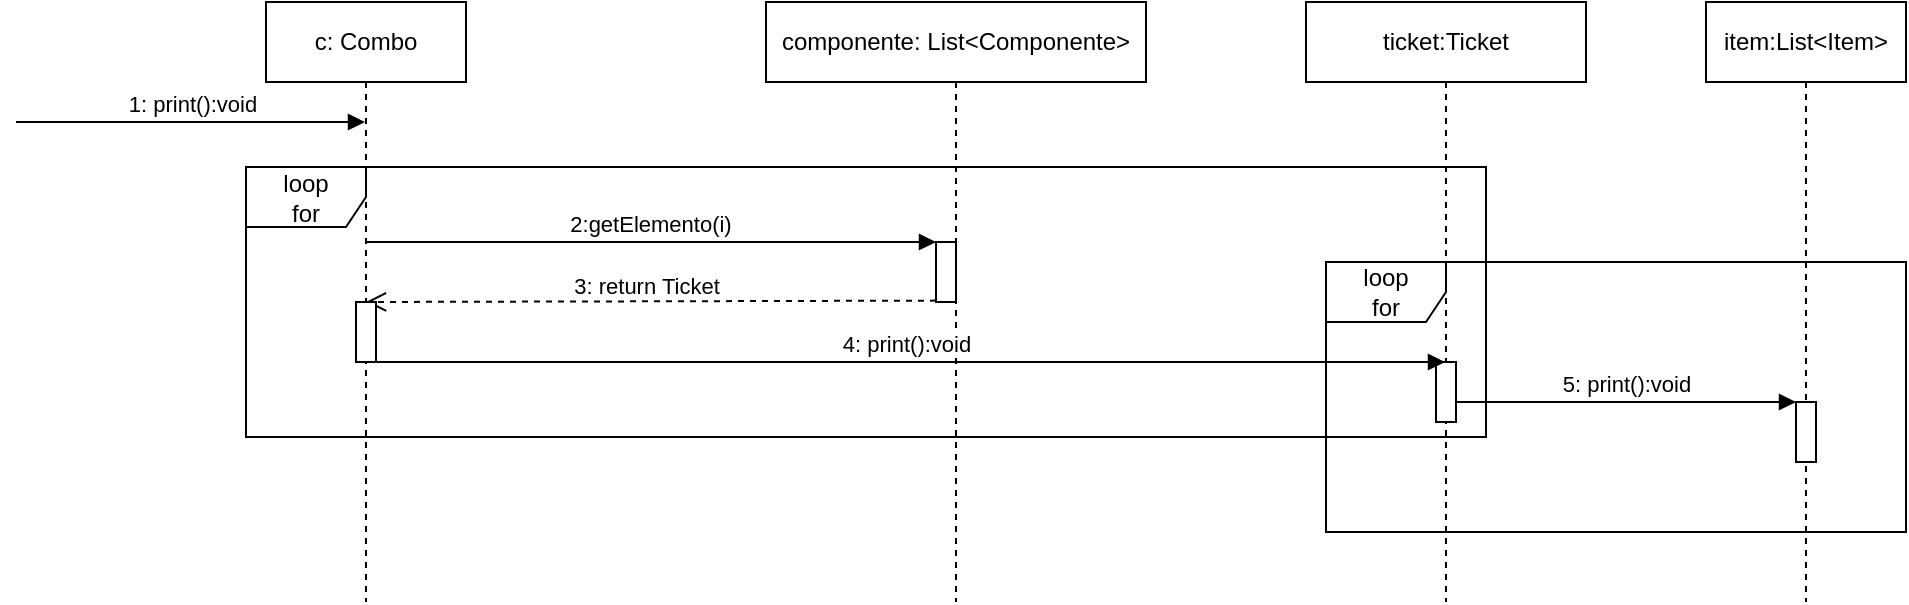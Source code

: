 <mxfile version="24.3.0" type="google">
  <diagram name="Page-1" id="2YBvvXClWsGukQMizWep">
    <mxGraphModel grid="1" page="1" gridSize="10" guides="1" tooltips="1" connect="1" arrows="1" fold="1" pageScale="1" pageWidth="850" pageHeight="1100" math="0" shadow="0">
      <root>
        <mxCell id="0" />
        <mxCell id="1" parent="0" />
        <mxCell id="aM9ryv3xv72pqoxQDRHE-7" value="1: print():void" style="html=1;verticalAlign=bottom;endArrow=block;edgeStyle=elbowEdgeStyle;elbow=vertical;curved=0;rounded=0;" edge="1" parent="1" target="JpHwbhn30bgNmc1Mi3vN-1">
          <mxGeometry relative="1" as="geometry">
            <mxPoint x="95" y="90" as="sourcePoint" />
            <Array as="points">
              <mxPoint x="180" y="90" />
            </Array>
            <mxPoint x="265" y="90" as="targetPoint" />
          </mxGeometry>
        </mxCell>
        <mxCell id="JpHwbhn30bgNmc1Mi3vN-1" value="c: Combo" style="shape=umlLifeline;perimeter=lifelinePerimeter;whiteSpace=wrap;html=1;container=1;dropTarget=0;collapsible=0;recursiveResize=0;outlineConnect=0;portConstraint=eastwest;newEdgeStyle={&quot;curved&quot;:0,&quot;rounded&quot;:0};" vertex="1" parent="1">
          <mxGeometry x="220" y="30" width="100" height="300" as="geometry" />
        </mxCell>
        <mxCell id="JpHwbhn30bgNmc1Mi3vN-2" value="componente: List&amp;lt;Componente&amp;gt;" style="shape=umlLifeline;perimeter=lifelinePerimeter;whiteSpace=wrap;html=1;container=1;dropTarget=0;collapsible=0;recursiveResize=0;outlineConnect=0;portConstraint=eastwest;newEdgeStyle={&quot;curved&quot;:0,&quot;rounded&quot;:0};" vertex="1" parent="1">
          <mxGeometry x="470" y="30" width="190" height="300" as="geometry" />
        </mxCell>
        <mxCell id="JpHwbhn30bgNmc1Mi3vN-3" value="2:getElemento(i)" style="html=1;verticalAlign=bottom;endArrow=block;curved=0;rounded=0;" edge="1" parent="1">
          <mxGeometry width="80" relative="1" as="geometry">
            <mxPoint x="269.81" y="150" as="sourcePoint" />
            <mxPoint x="555" y="150" as="targetPoint" />
          </mxGeometry>
        </mxCell>
        <mxCell id="JpHwbhn30bgNmc1Mi3vN-4" value="loop&lt;div&gt;for&lt;/div&gt;" style="shape=umlFrame;whiteSpace=wrap;html=1;pointerEvents=0;" vertex="1" parent="1">
          <mxGeometry x="210" y="112.5" width="620" height="135" as="geometry" />
        </mxCell>
        <mxCell id="vMLLLaxY-SDY54dVP0O2-1" value="" style="html=1;points=[[0,0,0,0,5],[0,1,0,0,-5],[1,0,0,0,5],[1,1,0,0,-5]];perimeter=orthogonalPerimeter;outlineConnect=0;targetShapes=umlLifeline;portConstraint=eastwest;newEdgeStyle={&quot;curved&quot;:0,&quot;rounded&quot;:0};" vertex="1" parent="1">
          <mxGeometry x="555" y="150" width="10" height="30" as="geometry" />
        </mxCell>
        <mxCell id="vMLLLaxY-SDY54dVP0O2-2" value="3: return Ticket" style="html=1;verticalAlign=bottom;endArrow=open;dashed=1;endSize=8;curved=0;rounded=0;exitX=0;exitY=1;exitDx=0;exitDy=-5;exitPerimeter=0;entryX=0.5;entryY=0;entryDx=0;entryDy=0;entryPerimeter=0;" edge="1" parent="1" target="Ng6xyR1c0DD58rqVvpda-1">
          <mxGeometry x="0.018" y="1" relative="1" as="geometry">
            <mxPoint x="555" y="179.31" as="sourcePoint" />
            <mxPoint x="280" y="180" as="targetPoint" />
            <mxPoint as="offset" />
          </mxGeometry>
        </mxCell>
        <mxCell id="vMLLLaxY-SDY54dVP0O2-3" value="ticket:Ticket" style="shape=umlLifeline;perimeter=lifelinePerimeter;whiteSpace=wrap;html=1;container=1;dropTarget=0;collapsible=0;recursiveResize=0;outlineConnect=0;portConstraint=eastwest;newEdgeStyle={&quot;curved&quot;:0,&quot;rounded&quot;:0};" vertex="1" parent="1">
          <mxGeometry x="740" y="30" width="140" height="300" as="geometry" />
        </mxCell>
        <mxCell id="uLyOKWEb3GNLdwwwbRWH-3" value="" style="html=1;points=[[0,0,0,0,5],[0,1,0,0,-5],[1,0,0,0,5],[1,1,0,0,-5]];perimeter=orthogonalPerimeter;outlineConnect=0;targetShapes=umlLifeline;portConstraint=eastwest;newEdgeStyle={&quot;curved&quot;:0,&quot;rounded&quot;:0};" vertex="1" parent="vMLLLaxY-SDY54dVP0O2-3">
          <mxGeometry x="65" y="180" width="10" height="30" as="geometry" />
        </mxCell>
        <mxCell id="vMLLLaxY-SDY54dVP0O2-4" value="4: print():void" style="html=1;verticalAlign=bottom;endArrow=block;curved=0;rounded=0;" edge="1" parent="1" target="vMLLLaxY-SDY54dVP0O2-3">
          <mxGeometry width="80" relative="1" as="geometry">
            <mxPoint x="270" y="210" as="sourcePoint" />
            <mxPoint x="350" y="210" as="targetPoint" />
          </mxGeometry>
        </mxCell>
        <mxCell id="Ng6xyR1c0DD58rqVvpda-1" value="" style="html=1;points=[[0,0,0,0,5],[0,1,0,0,-5],[1,0,0,0,5],[1,1,0,0,-5]];perimeter=orthogonalPerimeter;outlineConnect=0;targetShapes=umlLifeline;portConstraint=eastwest;newEdgeStyle={&quot;curved&quot;:0,&quot;rounded&quot;:0};" vertex="1" parent="1">
          <mxGeometry x="265" y="180" width="10" height="30" as="geometry" />
        </mxCell>
        <mxCell id="uLyOKWEb3GNLdwwwbRWH-5" value="5: print():void" style="html=1;verticalAlign=bottom;endArrow=block;curved=0;rounded=0;" edge="1" parent="1" source="uLyOKWEb3GNLdwwwbRWH-3">
          <mxGeometry width="80" relative="1" as="geometry">
            <mxPoint x="830" y="230" as="sourcePoint" />
            <mxPoint x="985" y="230" as="targetPoint" />
          </mxGeometry>
        </mxCell>
        <mxCell id="uLyOKWEb3GNLdwwwbRWH-6" value="item:List&amp;lt;Item&amp;gt;" style="shape=umlLifeline;perimeter=lifelinePerimeter;whiteSpace=wrap;html=1;container=1;dropTarget=0;collapsible=0;recursiveResize=0;outlineConnect=0;portConstraint=eastwest;newEdgeStyle={&quot;curved&quot;:0,&quot;rounded&quot;:0};" vertex="1" parent="1">
          <mxGeometry x="940" y="30" width="100" height="300" as="geometry" />
        </mxCell>
        <mxCell id="uLyOKWEb3GNLdwwwbRWH-7" value="loop&lt;div&gt;for&lt;/div&gt;" style="shape=umlFrame;whiteSpace=wrap;html=1;pointerEvents=0;" vertex="1" parent="1">
          <mxGeometry x="750" y="160" width="290" height="135" as="geometry" />
        </mxCell>
        <mxCell id="uLyOKWEb3GNLdwwwbRWH-8" value="" style="html=1;points=[[0,0,0,0,5],[0,1,0,0,-5],[1,0,0,0,5],[1,1,0,0,-5]];perimeter=orthogonalPerimeter;outlineConnect=0;targetShapes=umlLifeline;portConstraint=eastwest;newEdgeStyle={&quot;curved&quot;:0,&quot;rounded&quot;:0};" vertex="1" parent="1">
          <mxGeometry x="985" y="230" width="10" height="30" as="geometry" />
        </mxCell>
      </root>
    </mxGraphModel>
  </diagram>
</mxfile>
